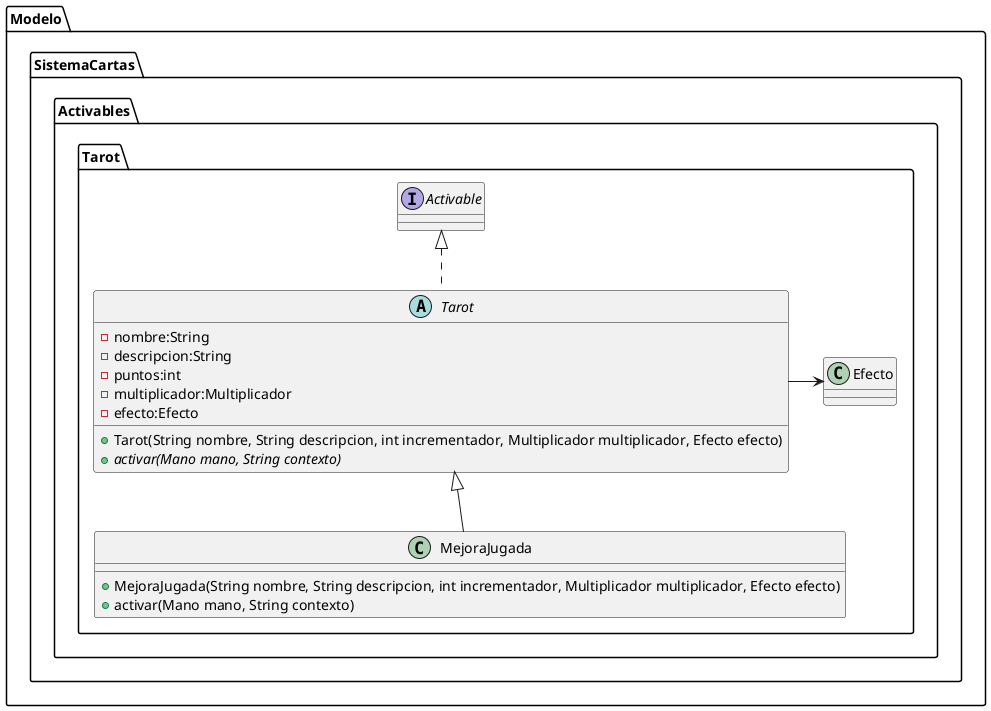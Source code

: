 @startuml
package Modelo.SistemaCartas.Activables.Tarot{
    abstract class Tarot implements Activable{
    - nombre:String
    - descripcion:String
    - puntos:int
    - multiplicador:Multiplicador
    - efecto:Efecto
    +Tarot(String nombre, String descripcion, int incrementador, Multiplicador multiplicador, Efecto efecto)
    +{abstract}activar(Mano mano, String contexto)
    }

    class MejoraJugada extends Tarot{
    +MejoraJugada(String nombre, String descripcion, int incrementador, Multiplicador multiplicador, Efecto efecto)
    +activar(Mano mano, String contexto)
    }

  Tarot->Efecto

}


@enduml